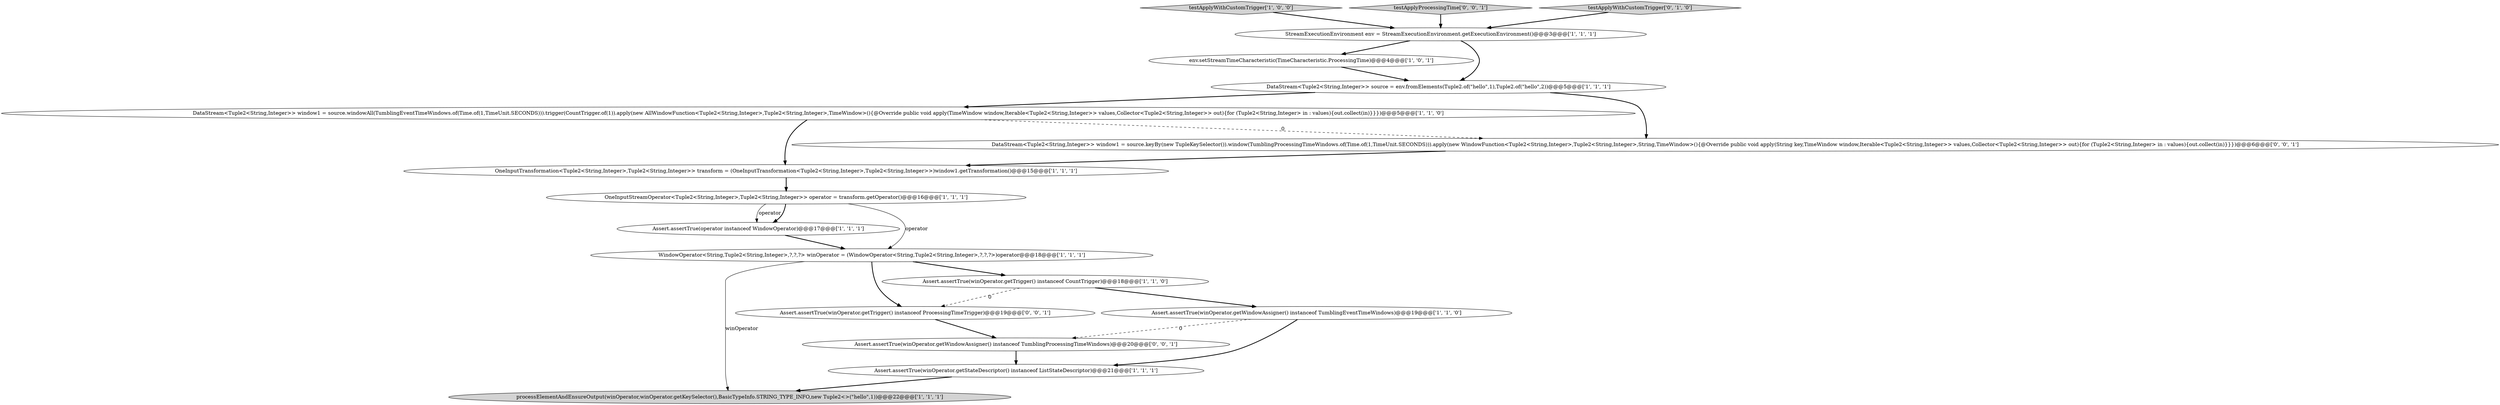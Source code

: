 digraph {
3 [style = filled, label = "processElementAndEnsureOutput(winOperator,winOperator.getKeySelector(),BasicTypeInfo.STRING_TYPE_INFO,new Tuple2<>(\"hello\",1))@@@22@@@['1', '1', '1']", fillcolor = lightgray, shape = ellipse image = "AAA0AAABBB1BBB"];
1 [style = filled, label = "env.setStreamTimeCharacteristic(TimeCharacteristic.ProcessingTime)@@@4@@@['1', '0', '1']", fillcolor = white, shape = ellipse image = "AAA0AAABBB1BBB"];
2 [style = filled, label = "Assert.assertTrue(winOperator.getWindowAssigner() instanceof TumblingEventTimeWindows)@@@19@@@['1', '1', '0']", fillcolor = white, shape = ellipse image = "AAA0AAABBB1BBB"];
6 [style = filled, label = "testApplyWithCustomTrigger['1', '0', '0']", fillcolor = lightgray, shape = diamond image = "AAA0AAABBB1BBB"];
11 [style = filled, label = "DataStream<Tuple2<String,Integer>> source = env.fromElements(Tuple2.of(\"hello\",1),Tuple2.of(\"hello\",2))@@@5@@@['1', '1', '1']", fillcolor = white, shape = ellipse image = "AAA0AAABBB1BBB"];
17 [style = filled, label = "testApplyProcessingTime['0', '0', '1']", fillcolor = lightgray, shape = diamond image = "AAA0AAABBB3BBB"];
13 [style = filled, label = "testApplyWithCustomTrigger['0', '1', '0']", fillcolor = lightgray, shape = diamond image = "AAA0AAABBB2BBB"];
15 [style = filled, label = "Assert.assertTrue(winOperator.getTrigger() instanceof ProcessingTimeTrigger)@@@19@@@['0', '0', '1']", fillcolor = white, shape = ellipse image = "AAA0AAABBB3BBB"];
7 [style = filled, label = "DataStream<Tuple2<String,Integer>> window1 = source.windowAll(TumblingEventTimeWindows.of(Time.of(1,TimeUnit.SECONDS))).trigger(CountTrigger.of(1)).apply(new AllWindowFunction<Tuple2<String,Integer>,Tuple2<String,Integer>,TimeWindow>(){@Override public void apply(TimeWindow window,Iterable<Tuple2<String,Integer>> values,Collector<Tuple2<String,Integer>> out){for (Tuple2<String,Integer> in : values){out.collect(in)}}})@@@5@@@['1', '1', '0']", fillcolor = white, shape = ellipse image = "AAA0AAABBB1BBB"];
14 [style = filled, label = "DataStream<Tuple2<String,Integer>> window1 = source.keyBy(new TupleKeySelector()).window(TumblingProcessingTimeWindows.of(Time.of(1,TimeUnit.SECONDS))).apply(new WindowFunction<Tuple2<String,Integer>,Tuple2<String,Integer>,String,TimeWindow>(){@Override public void apply(String key,TimeWindow window,Iterable<Tuple2<String,Integer>> values,Collector<Tuple2<String,Integer>> out){for (Tuple2<String,Integer> in : values){out.collect(in)}}})@@@6@@@['0', '0', '1']", fillcolor = white, shape = ellipse image = "AAA0AAABBB3BBB"];
10 [style = filled, label = "StreamExecutionEnvironment env = StreamExecutionEnvironment.getExecutionEnvironment()@@@3@@@['1', '1', '1']", fillcolor = white, shape = ellipse image = "AAA0AAABBB1BBB"];
0 [style = filled, label = "OneInputTransformation<Tuple2<String,Integer>,Tuple2<String,Integer>> transform = (OneInputTransformation<Tuple2<String,Integer>,Tuple2<String,Integer>>)window1.getTransformation()@@@15@@@['1', '1', '1']", fillcolor = white, shape = ellipse image = "AAA0AAABBB1BBB"];
8 [style = filled, label = "Assert.assertTrue(winOperator.getTrigger() instanceof CountTrigger)@@@18@@@['1', '1', '0']", fillcolor = white, shape = ellipse image = "AAA0AAABBB1BBB"];
5 [style = filled, label = "Assert.assertTrue(operator instanceof WindowOperator)@@@17@@@['1', '1', '1']", fillcolor = white, shape = ellipse image = "AAA0AAABBB1BBB"];
9 [style = filled, label = "Assert.assertTrue(winOperator.getStateDescriptor() instanceof ListStateDescriptor)@@@21@@@['1', '1', '1']", fillcolor = white, shape = ellipse image = "AAA0AAABBB1BBB"];
4 [style = filled, label = "OneInputStreamOperator<Tuple2<String,Integer>,Tuple2<String,Integer>> operator = transform.getOperator()@@@16@@@['1', '1', '1']", fillcolor = white, shape = ellipse image = "AAA0AAABBB1BBB"];
16 [style = filled, label = "Assert.assertTrue(winOperator.getWindowAssigner() instanceof TumblingProcessingTimeWindows)@@@20@@@['0', '0', '1']", fillcolor = white, shape = ellipse image = "AAA0AAABBB3BBB"];
12 [style = filled, label = "WindowOperator<String,Tuple2<String,Integer>,?,?,?> winOperator = (WindowOperator<String,Tuple2<String,Integer>,?,?,?>)operator@@@18@@@['1', '1', '1']", fillcolor = white, shape = ellipse image = "AAA0AAABBB1BBB"];
13->10 [style = bold, label=""];
17->10 [style = bold, label=""];
11->14 [style = bold, label=""];
7->14 [style = dashed, label="0"];
8->15 [style = dashed, label="0"];
12->15 [style = bold, label=""];
7->0 [style = bold, label=""];
2->9 [style = bold, label=""];
15->16 [style = bold, label=""];
4->5 [style = solid, label="operator"];
1->11 [style = bold, label=""];
14->0 [style = bold, label=""];
8->2 [style = bold, label=""];
5->12 [style = bold, label=""];
0->4 [style = bold, label=""];
12->8 [style = bold, label=""];
2->16 [style = dashed, label="0"];
6->10 [style = bold, label=""];
4->12 [style = solid, label="operator"];
9->3 [style = bold, label=""];
12->3 [style = solid, label="winOperator"];
10->1 [style = bold, label=""];
4->5 [style = bold, label=""];
16->9 [style = bold, label=""];
11->7 [style = bold, label=""];
10->11 [style = bold, label=""];
}

